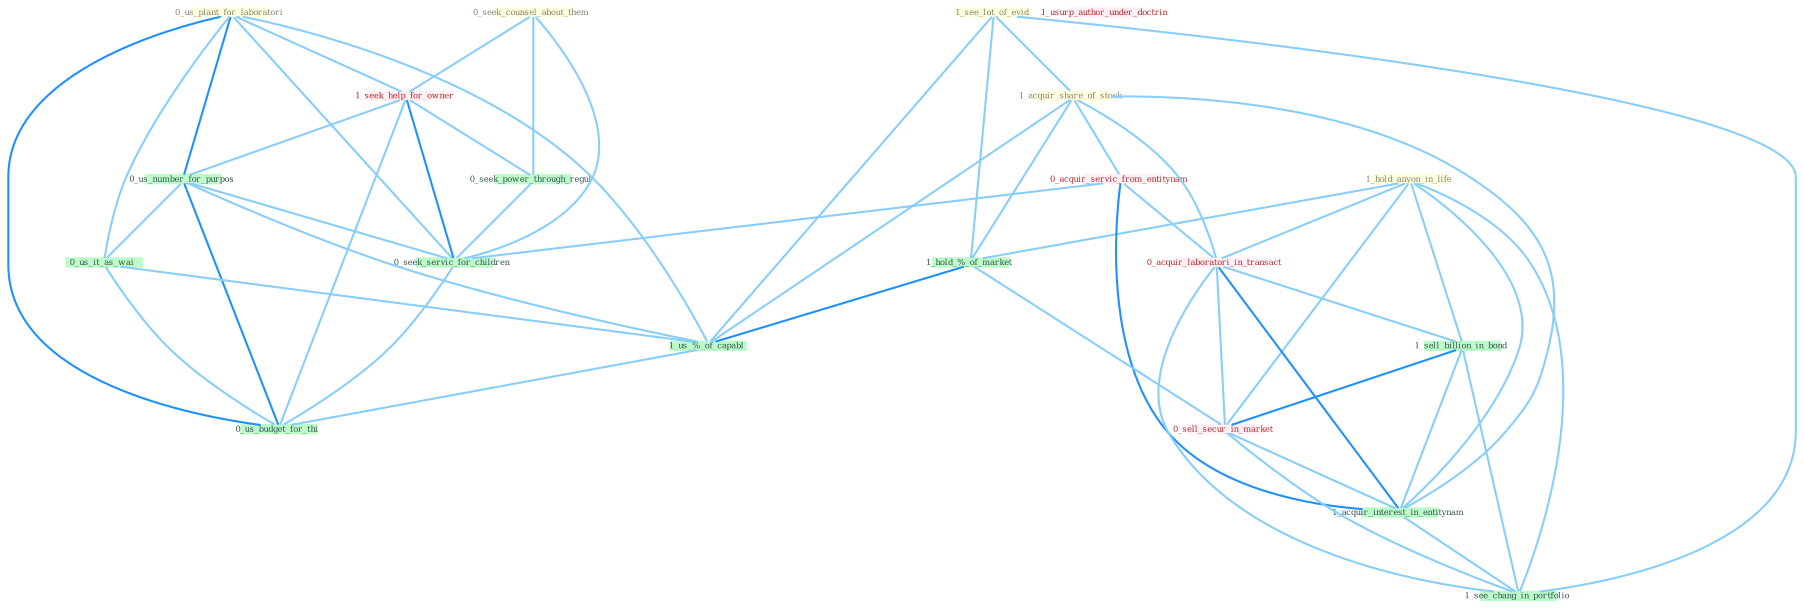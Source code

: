 Graph G{ 
    node
    [shape=polygon,style=filled,width=.5,height=.06,color="#BDFCC9",fixedsize=true,fontsize=4,
    fontcolor="#2f4f4f"];
    {node
    [color="#ffffe0", fontcolor="#8b7d6b"] "0_seek_counsel_about_them " "1_hold_anyon_in_life " "1_see_lot_of_evid " "0_us_plant_for_laboratori " "1_acquir_share_of_stock "}
{node [color="#fff0f5", fontcolor="#b22222"] "1_seek_help_for_owner " "0_acquir_servic_from_entitynam " "0_acquir_laboratori_in_transact " "1_usurp_author_under_doctrin " "0_sell_secur_in_market "}
edge [color="#B0E2FF"];

	"0_seek_counsel_about_them " -- "1_seek_help_for_owner " [w="1", color="#87cefa" ];
	"0_seek_counsel_about_them " -- "0_seek_power_through_regul " [w="1", color="#87cefa" ];
	"0_seek_counsel_about_them " -- "0_seek_servic_for_children " [w="1", color="#87cefa" ];
	"1_hold_anyon_in_life " -- "1_hold_%_of_market " [w="1", color="#87cefa" ];
	"1_hold_anyon_in_life " -- "0_acquir_laboratori_in_transact " [w="1", color="#87cefa" ];
	"1_hold_anyon_in_life " -- "1_sell_billion_in_bond " [w="1", color="#87cefa" ];
	"1_hold_anyon_in_life " -- "0_sell_secur_in_market " [w="1", color="#87cefa" ];
	"1_hold_anyon_in_life " -- "1_acquir_interest_in_entitynam " [w="1", color="#87cefa" ];
	"1_hold_anyon_in_life " -- "1_see_chang_in_portfolio " [w="1", color="#87cefa" ];
	"1_see_lot_of_evid " -- "1_acquir_share_of_stock " [w="1", color="#87cefa" ];
	"1_see_lot_of_evid " -- "1_hold_%_of_market " [w="1", color="#87cefa" ];
	"1_see_lot_of_evid " -- "1_us_%_of_capabl " [w="1", color="#87cefa" ];
	"1_see_lot_of_evid " -- "1_see_chang_in_portfolio " [w="1", color="#87cefa" ];
	"0_us_plant_for_laboratori " -- "1_seek_help_for_owner " [w="1", color="#87cefa" ];
	"0_us_plant_for_laboratori " -- "0_us_number_for_purpos " [w="2", color="#1e90ff" , len=0.8];
	"0_us_plant_for_laboratori " -- "0_us_it_as_wai " [w="1", color="#87cefa" ];
	"0_us_plant_for_laboratori " -- "1_us_%_of_capabl " [w="1", color="#87cefa" ];
	"0_us_plant_for_laboratori " -- "0_seek_servic_for_children " [w="1", color="#87cefa" ];
	"0_us_plant_for_laboratori " -- "0_us_budget_for_thi " [w="2", color="#1e90ff" , len=0.8];
	"1_acquir_share_of_stock " -- "0_acquir_servic_from_entitynam " [w="1", color="#87cefa" ];
	"1_acquir_share_of_stock " -- "1_hold_%_of_market " [w="1", color="#87cefa" ];
	"1_acquir_share_of_stock " -- "0_acquir_laboratori_in_transact " [w="1", color="#87cefa" ];
	"1_acquir_share_of_stock " -- "1_us_%_of_capabl " [w="1", color="#87cefa" ];
	"1_acquir_share_of_stock " -- "1_acquir_interest_in_entitynam " [w="1", color="#87cefa" ];
	"1_seek_help_for_owner " -- "0_seek_power_through_regul " [w="1", color="#87cefa" ];
	"1_seek_help_for_owner " -- "0_us_number_for_purpos " [w="1", color="#87cefa" ];
	"1_seek_help_for_owner " -- "0_seek_servic_for_children " [w="2", color="#1e90ff" , len=0.8];
	"1_seek_help_for_owner " -- "0_us_budget_for_thi " [w="1", color="#87cefa" ];
	"0_acquir_servic_from_entitynam " -- "0_acquir_laboratori_in_transact " [w="1", color="#87cefa" ];
	"0_acquir_servic_from_entitynam " -- "1_acquir_interest_in_entitynam " [w="2", color="#1e90ff" , len=0.8];
	"0_acquir_servic_from_entitynam " -- "0_seek_servic_for_children " [w="1", color="#87cefa" ];
	"1_hold_%_of_market " -- "1_us_%_of_capabl " [w="2", color="#1e90ff" , len=0.8];
	"1_hold_%_of_market " -- "0_sell_secur_in_market " [w="1", color="#87cefa" ];
	"0_seek_power_through_regul " -- "0_seek_servic_for_children " [w="1", color="#87cefa" ];
	"0_us_number_for_purpos " -- "0_us_it_as_wai " [w="1", color="#87cefa" ];
	"0_us_number_for_purpos " -- "1_us_%_of_capabl " [w="1", color="#87cefa" ];
	"0_us_number_for_purpos " -- "0_seek_servic_for_children " [w="1", color="#87cefa" ];
	"0_us_number_for_purpos " -- "0_us_budget_for_thi " [w="2", color="#1e90ff" , len=0.8];
	"0_acquir_laboratori_in_transact " -- "1_sell_billion_in_bond " [w="1", color="#87cefa" ];
	"0_acquir_laboratori_in_transact " -- "0_sell_secur_in_market " [w="1", color="#87cefa" ];
	"0_acquir_laboratori_in_transact " -- "1_acquir_interest_in_entitynam " [w="2", color="#1e90ff" , len=0.8];
	"0_acquir_laboratori_in_transact " -- "1_see_chang_in_portfolio " [w="1", color="#87cefa" ];
	"1_sell_billion_in_bond " -- "0_sell_secur_in_market " [w="2", color="#1e90ff" , len=0.8];
	"1_sell_billion_in_bond " -- "1_acquir_interest_in_entitynam " [w="1", color="#87cefa" ];
	"1_sell_billion_in_bond " -- "1_see_chang_in_portfolio " [w="1", color="#87cefa" ];
	"0_us_it_as_wai " -- "1_us_%_of_capabl " [w="1", color="#87cefa" ];
	"0_us_it_as_wai " -- "0_us_budget_for_thi " [w="1", color="#87cefa" ];
	"1_us_%_of_capabl " -- "0_us_budget_for_thi " [w="1", color="#87cefa" ];
	"0_sell_secur_in_market " -- "1_acquir_interest_in_entitynam " [w="1", color="#87cefa" ];
	"0_sell_secur_in_market " -- "1_see_chang_in_portfolio " [w="1", color="#87cefa" ];
	"1_acquir_interest_in_entitynam " -- "1_see_chang_in_portfolio " [w="1", color="#87cefa" ];
	"0_seek_servic_for_children " -- "0_us_budget_for_thi " [w="1", color="#87cefa" ];
}